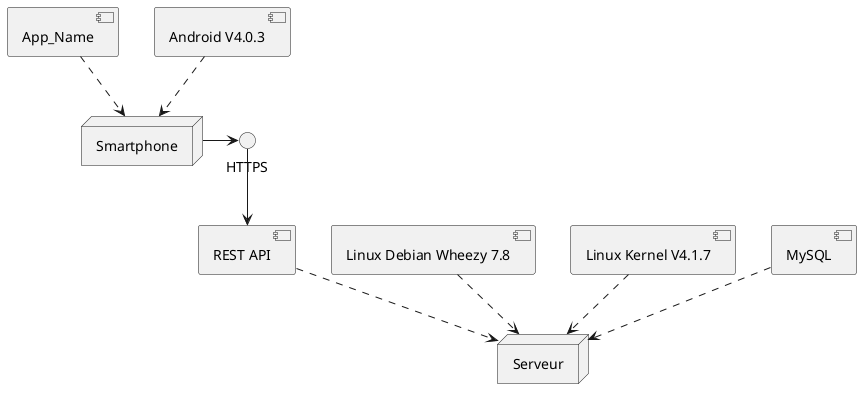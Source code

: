 @startuml
node "Smartphone"
node "Serveur"
[App_Name]
[REST API]
[Linux Debian Wheezy 7.8]
[Linux Kernel V4.1.7]
[MySQL]
[Android V4.0.3]
interface "HTTPS"

[App_Name] ..> Smartphone
[Android V4.0.3] ..> Smartphone
Smartphone -> HTTPS
HTTPS --> [REST API]
[REST API] ..> Serveur
[MySQL] ..> Serveur
[Linux Kernel V4.1.7] ..> Serveur
[Linux Debian Wheezy 7.8] ..> Serveur

@enduml